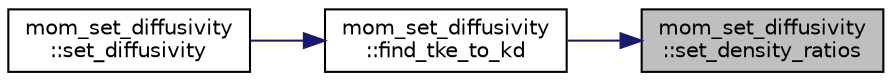 digraph "mom_set_diffusivity::set_density_ratios"
{
 // INTERACTIVE_SVG=YES
 // LATEX_PDF_SIZE
  edge [fontname="Helvetica",fontsize="10",labelfontname="Helvetica",labelfontsize="10"];
  node [fontname="Helvetica",fontsize="10",shape=record];
  rankdir="RL";
  Node1 [label="mom_set_diffusivity\l::set_density_ratios",height=0.2,width=0.4,color="black", fillcolor="grey75", style="filled", fontcolor="black",tooltip=" "];
  Node1 -> Node2 [dir="back",color="midnightblue",fontsize="10",style="solid",fontname="Helvetica"];
  Node2 [label="mom_set_diffusivity\l::find_tke_to_kd",height=0.2,width=0.4,color="black", fillcolor="white", style="filled",URL="$namespacemom__set__diffusivity.html#a07c0ab3f141f8f9e057be3150a940a94",tooltip="Convert turbulent kinetic energy to diffusivity."];
  Node2 -> Node3 [dir="back",color="midnightblue",fontsize="10",style="solid",fontname="Helvetica"];
  Node3 [label="mom_set_diffusivity\l::set_diffusivity",height=0.2,width=0.4,color="black", fillcolor="white", style="filled",URL="$namespacemom__set__diffusivity.html#ab1a9d6ee0a1fcd2bea69469fc4df3f3c",tooltip="Sets the interior vertical diffusion of scalars due to the following processes:"];
}
